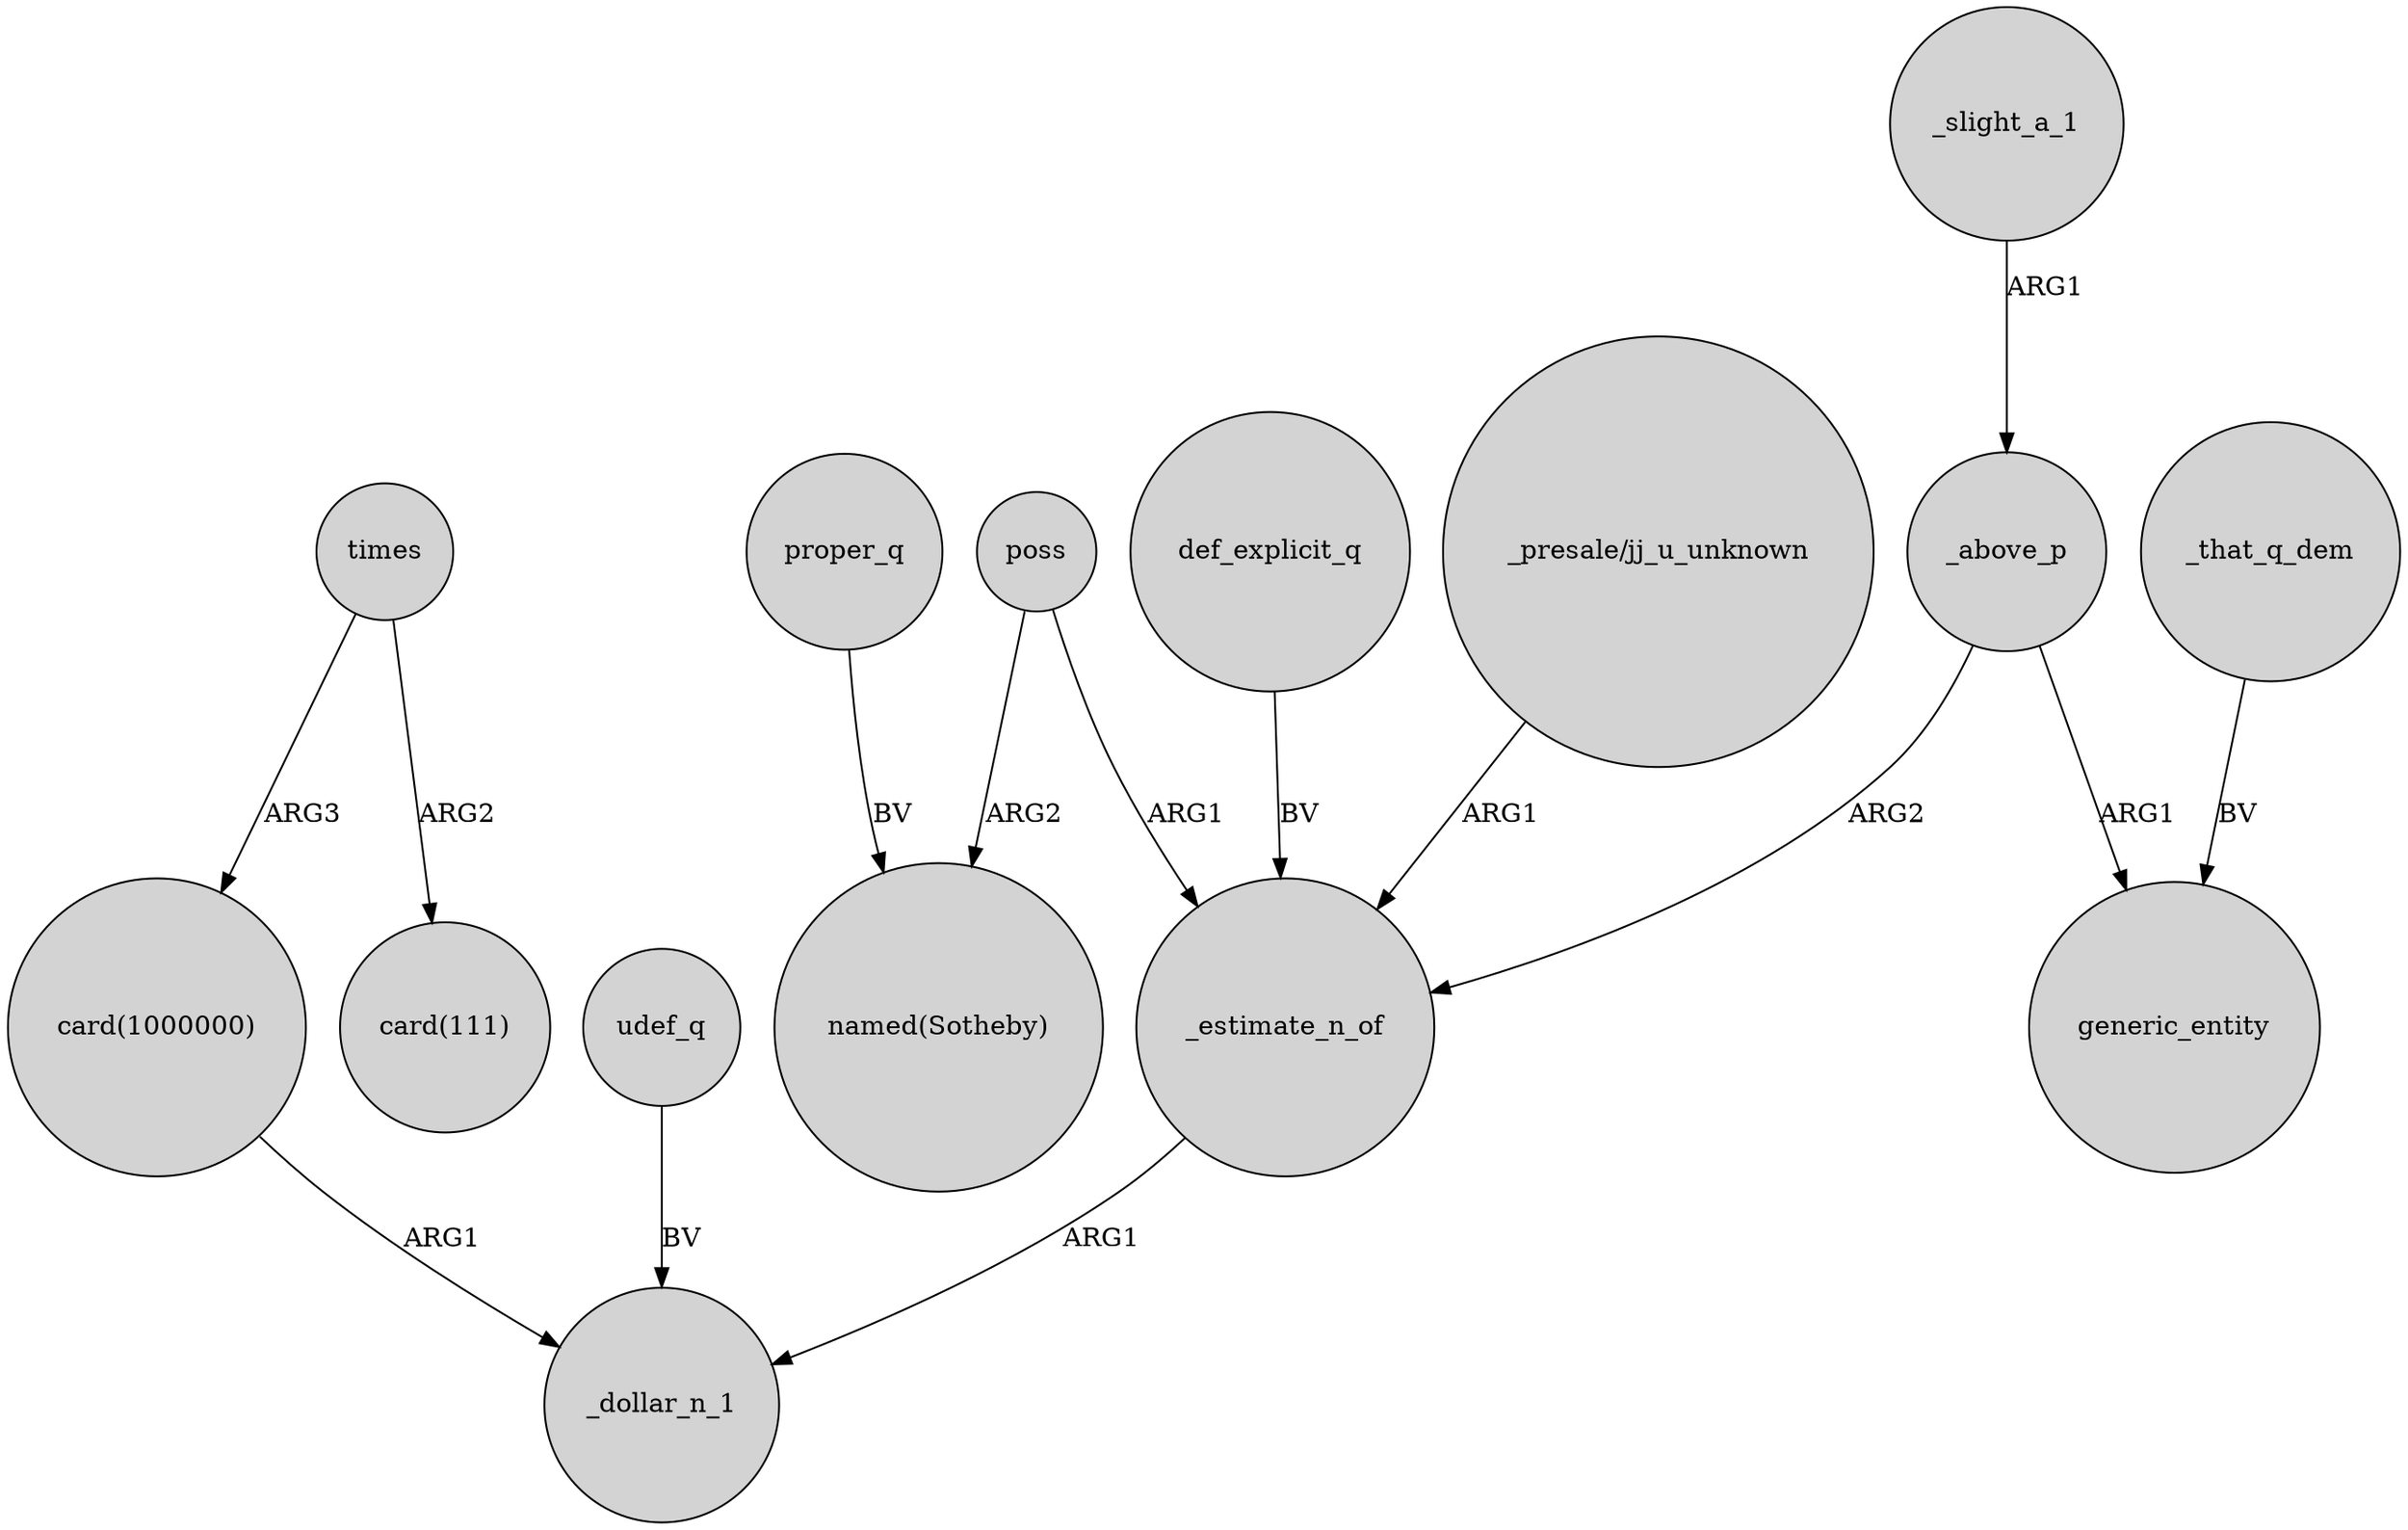 digraph {
	node [shape=circle style=filled]
	_above_p -> _estimate_n_of [label=ARG2]
	poss -> "named(Sotheby)" [label=ARG2]
	_above_p -> generic_entity [label=ARG1]
	"_presale/jj_u_unknown" -> _estimate_n_of [label=ARG1]
	def_explicit_q -> _estimate_n_of [label=BV]
	"card(1000000)" -> _dollar_n_1 [label=ARG1]
	poss -> _estimate_n_of [label=ARG1]
	times -> "card(1000000)" [label=ARG3]
	proper_q -> "named(Sotheby)" [label=BV]
	_estimate_n_of -> _dollar_n_1 [label=ARG1]
	times -> "card(111)" [label=ARG2]
	_that_q_dem -> generic_entity [label=BV]
	_slight_a_1 -> _above_p [label=ARG1]
	udef_q -> _dollar_n_1 [label=BV]
}
